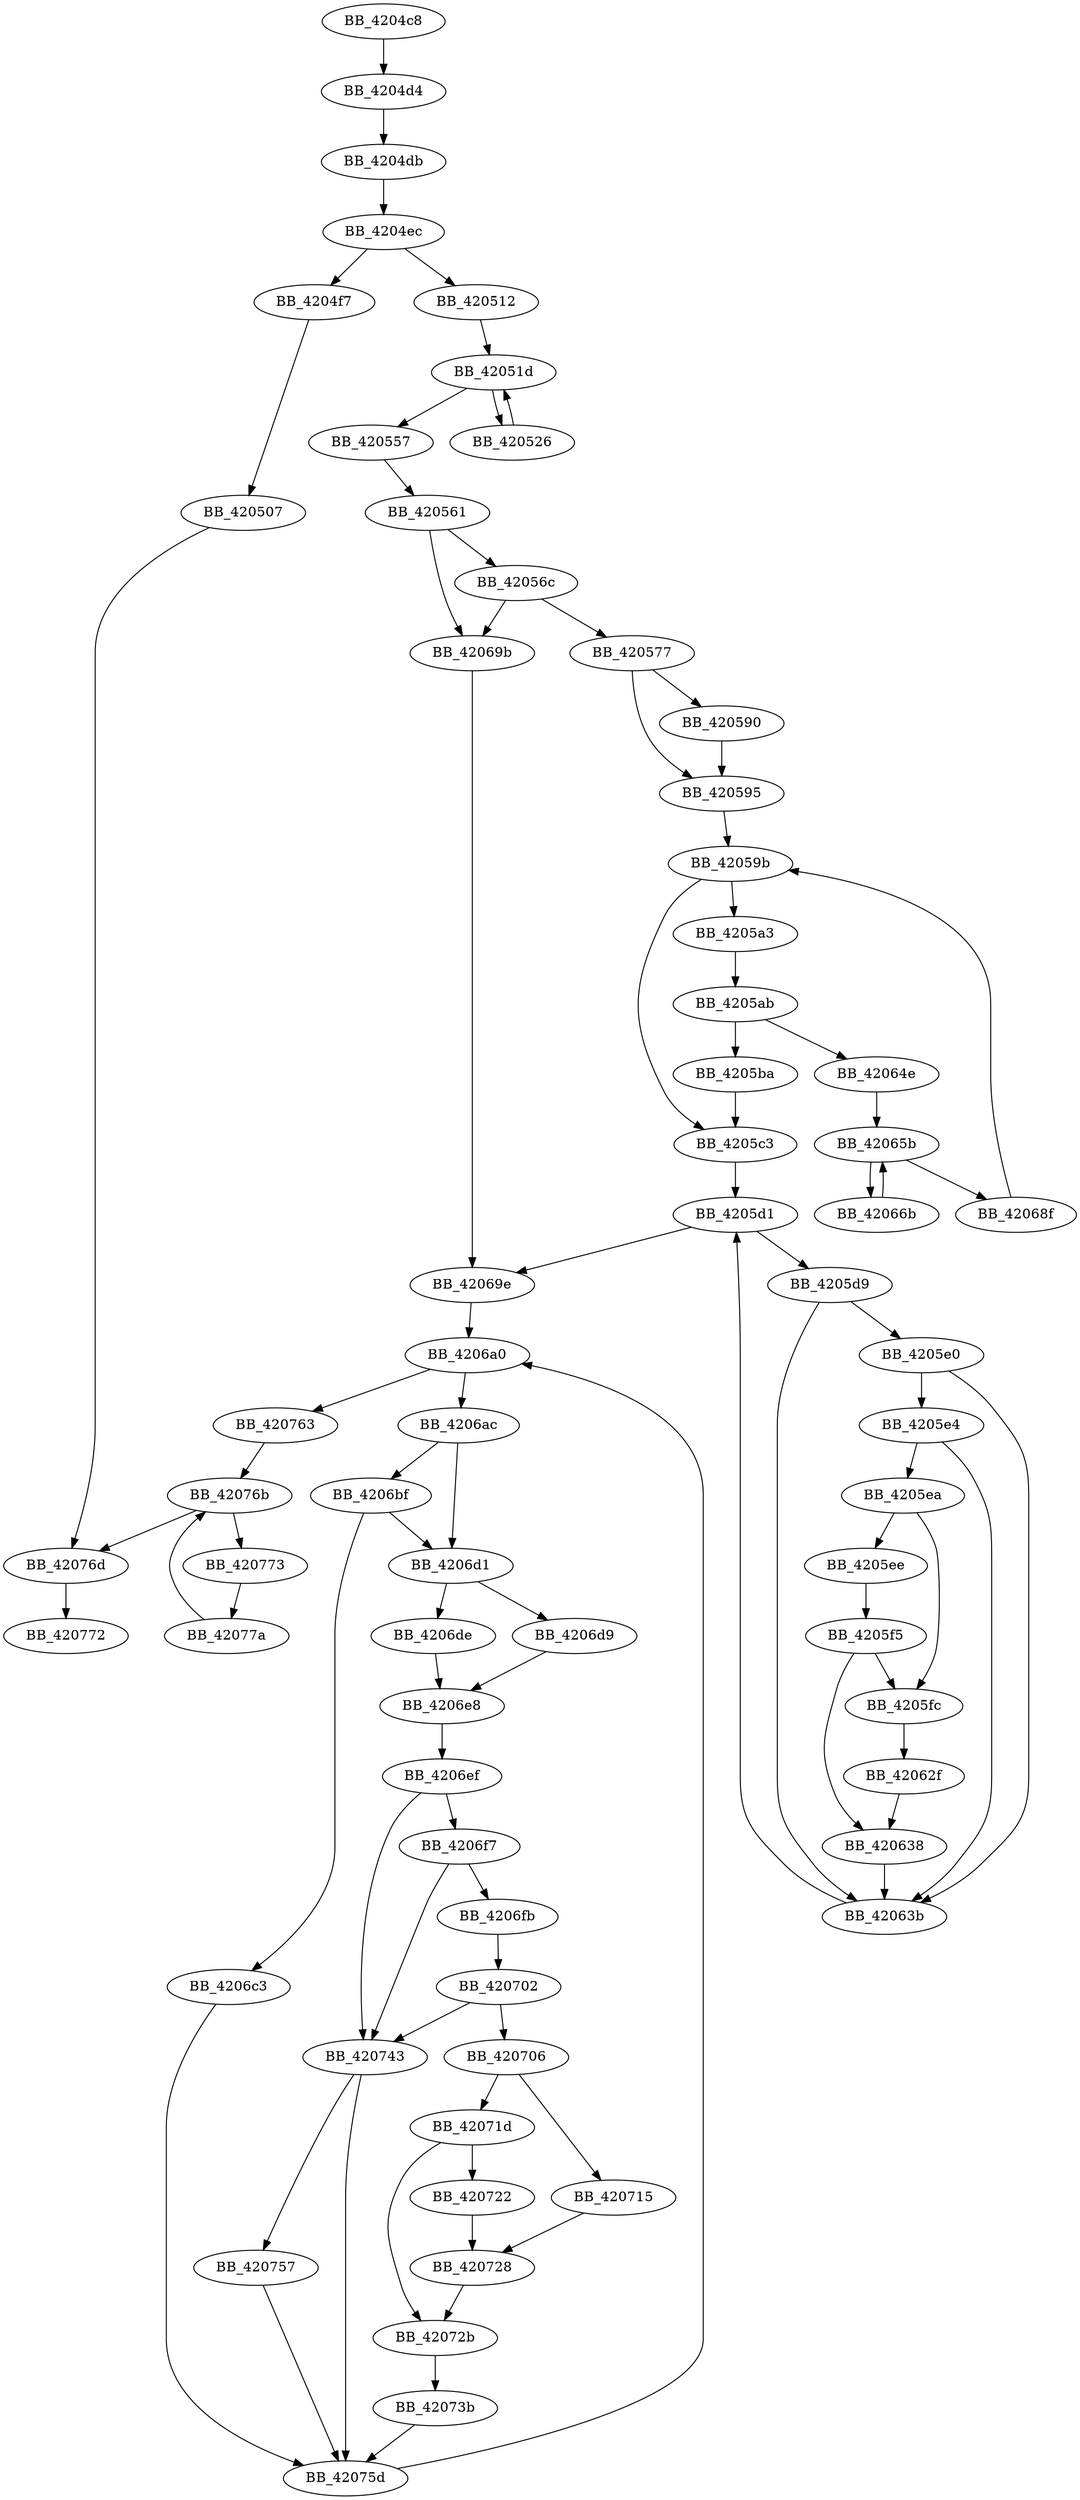 DiGraph __ioinit{
BB_4204c8->BB_4204d4
BB_4204d4->BB_4204db
BB_4204db->BB_4204ec
BB_4204ec->BB_4204f7
BB_4204ec->BB_420512
BB_4204f7->BB_420507
BB_420507->BB_42076d
BB_420512->BB_42051d
BB_42051d->BB_420526
BB_42051d->BB_420557
BB_420526->BB_42051d
BB_420557->BB_420561
BB_420561->BB_42056c
BB_420561->BB_42069b
BB_42056c->BB_420577
BB_42056c->BB_42069b
BB_420577->BB_420590
BB_420577->BB_420595
BB_420590->BB_420595
BB_420595->BB_42059b
BB_42059b->BB_4205a3
BB_42059b->BB_4205c3
BB_4205a3->BB_4205ab
BB_4205ab->BB_4205ba
BB_4205ab->BB_42064e
BB_4205ba->BB_4205c3
BB_4205c3->BB_4205d1
BB_4205d1->BB_4205d9
BB_4205d1->BB_42069e
BB_4205d9->BB_4205e0
BB_4205d9->BB_42063b
BB_4205e0->BB_4205e4
BB_4205e0->BB_42063b
BB_4205e4->BB_4205ea
BB_4205e4->BB_42063b
BB_4205ea->BB_4205ee
BB_4205ea->BB_4205fc
BB_4205ee->BB_4205f5
BB_4205f5->BB_4205fc
BB_4205f5->BB_420638
BB_4205fc->BB_42062f
BB_42062f->BB_420638
BB_420638->BB_42063b
BB_42063b->BB_4205d1
BB_42064e->BB_42065b
BB_42065b->BB_42066b
BB_42065b->BB_42068f
BB_42066b->BB_42065b
BB_42068f->BB_42059b
BB_42069b->BB_42069e
BB_42069e->BB_4206a0
BB_4206a0->BB_4206ac
BB_4206a0->BB_420763
BB_4206ac->BB_4206bf
BB_4206ac->BB_4206d1
BB_4206bf->BB_4206c3
BB_4206bf->BB_4206d1
BB_4206c3->BB_42075d
BB_4206d1->BB_4206d9
BB_4206d1->BB_4206de
BB_4206d9->BB_4206e8
BB_4206de->BB_4206e8
BB_4206e8->BB_4206ef
BB_4206ef->BB_4206f7
BB_4206ef->BB_420743
BB_4206f7->BB_4206fb
BB_4206f7->BB_420743
BB_4206fb->BB_420702
BB_420702->BB_420706
BB_420702->BB_420743
BB_420706->BB_420715
BB_420706->BB_42071d
BB_420715->BB_420728
BB_42071d->BB_420722
BB_42071d->BB_42072b
BB_420722->BB_420728
BB_420728->BB_42072b
BB_42072b->BB_42073b
BB_42073b->BB_42075d
BB_420743->BB_420757
BB_420743->BB_42075d
BB_420757->BB_42075d
BB_42075d->BB_4206a0
BB_420763->BB_42076b
BB_42076b->BB_42076d
BB_42076b->BB_420773
BB_42076d->BB_420772
BB_420773->BB_42077a
BB_42077a->BB_42076b
}
